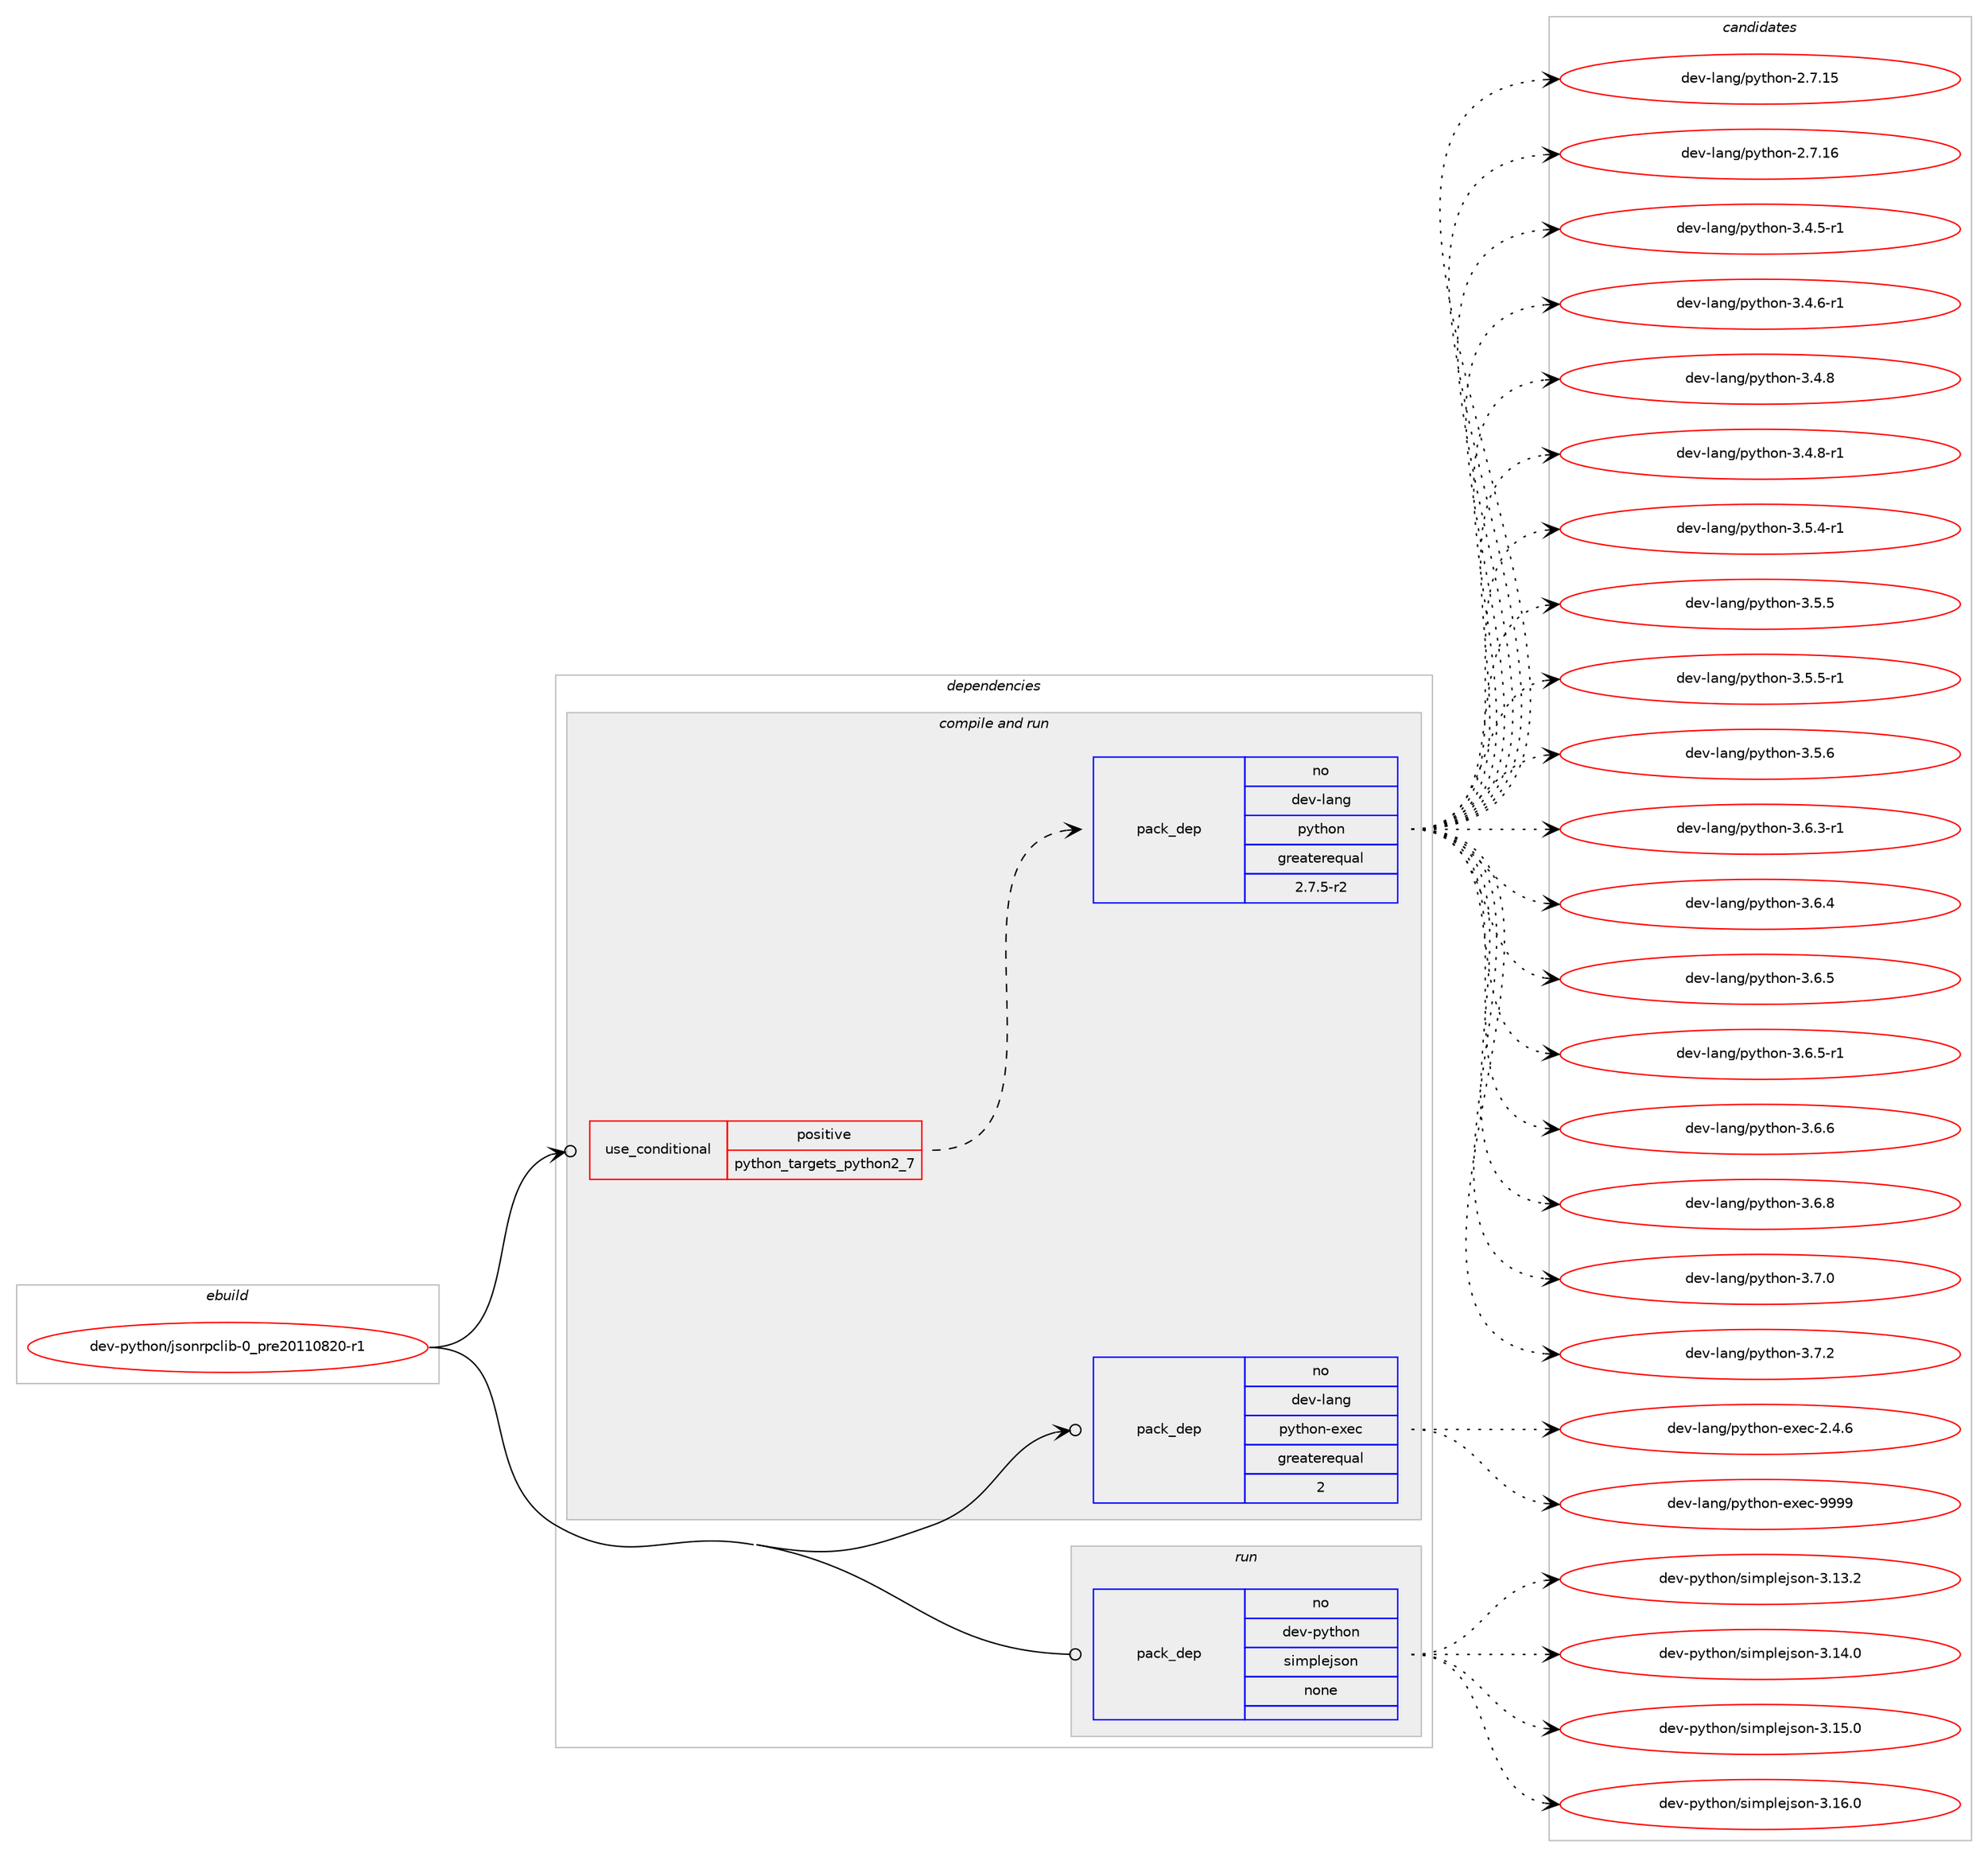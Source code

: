 digraph prolog {

# *************
# Graph options
# *************

newrank=true;
concentrate=true;
compound=true;
graph [rankdir=LR,fontname=Helvetica,fontsize=10,ranksep=1.5];#, ranksep=2.5, nodesep=0.2];
edge  [arrowhead=vee];
node  [fontname=Helvetica,fontsize=10];

# **********
# The ebuild
# **********

subgraph cluster_leftcol {
color=gray;
rank=same;
label=<<i>ebuild</i>>;
id [label="dev-python/jsonrpclib-0_pre20110820-r1", color=red, width=4, href="../dev-python/jsonrpclib-0_pre20110820-r1.svg"];
}

# ****************
# The dependencies
# ****************

subgraph cluster_midcol {
color=gray;
label=<<i>dependencies</i>>;
subgraph cluster_compile {
fillcolor="#eeeeee";
style=filled;
label=<<i>compile</i>>;
}
subgraph cluster_compileandrun {
fillcolor="#eeeeee";
style=filled;
label=<<i>compile and run</i>>;
subgraph cond376482 {
dependency1415866 [label=<<TABLE BORDER="0" CELLBORDER="1" CELLSPACING="0" CELLPADDING="4"><TR><TD ROWSPAN="3" CELLPADDING="10">use_conditional</TD></TR><TR><TD>positive</TD></TR><TR><TD>python_targets_python2_7</TD></TR></TABLE>>, shape=none, color=red];
subgraph pack1016112 {
dependency1415867 [label=<<TABLE BORDER="0" CELLBORDER="1" CELLSPACING="0" CELLPADDING="4" WIDTH="220"><TR><TD ROWSPAN="6" CELLPADDING="30">pack_dep</TD></TR><TR><TD WIDTH="110">no</TD></TR><TR><TD>dev-lang</TD></TR><TR><TD>python</TD></TR><TR><TD>greaterequal</TD></TR><TR><TD>2.7.5-r2</TD></TR></TABLE>>, shape=none, color=blue];
}
dependency1415866:e -> dependency1415867:w [weight=20,style="dashed",arrowhead="vee"];
}
id:e -> dependency1415866:w [weight=20,style="solid",arrowhead="odotvee"];
subgraph pack1016113 {
dependency1415868 [label=<<TABLE BORDER="0" CELLBORDER="1" CELLSPACING="0" CELLPADDING="4" WIDTH="220"><TR><TD ROWSPAN="6" CELLPADDING="30">pack_dep</TD></TR><TR><TD WIDTH="110">no</TD></TR><TR><TD>dev-lang</TD></TR><TR><TD>python-exec</TD></TR><TR><TD>greaterequal</TD></TR><TR><TD>2</TD></TR></TABLE>>, shape=none, color=blue];
}
id:e -> dependency1415868:w [weight=20,style="solid",arrowhead="odotvee"];
}
subgraph cluster_run {
fillcolor="#eeeeee";
style=filled;
label=<<i>run</i>>;
subgraph pack1016114 {
dependency1415869 [label=<<TABLE BORDER="0" CELLBORDER="1" CELLSPACING="0" CELLPADDING="4" WIDTH="220"><TR><TD ROWSPAN="6" CELLPADDING="30">pack_dep</TD></TR><TR><TD WIDTH="110">no</TD></TR><TR><TD>dev-python</TD></TR><TR><TD>simplejson</TD></TR><TR><TD>none</TD></TR><TR><TD></TD></TR></TABLE>>, shape=none, color=blue];
}
id:e -> dependency1415869:w [weight=20,style="solid",arrowhead="odot"];
}
}

# **************
# The candidates
# **************

subgraph cluster_choices {
rank=same;
color=gray;
label=<<i>candidates</i>>;

subgraph choice1016112 {
color=black;
nodesep=1;
choice10010111845108971101034711212111610411111045504655464953 [label="dev-lang/python-2.7.15", color=red, width=4,href="../dev-lang/python-2.7.15.svg"];
choice10010111845108971101034711212111610411111045504655464954 [label="dev-lang/python-2.7.16", color=red, width=4,href="../dev-lang/python-2.7.16.svg"];
choice1001011184510897110103471121211161041111104551465246534511449 [label="dev-lang/python-3.4.5-r1", color=red, width=4,href="../dev-lang/python-3.4.5-r1.svg"];
choice1001011184510897110103471121211161041111104551465246544511449 [label="dev-lang/python-3.4.6-r1", color=red, width=4,href="../dev-lang/python-3.4.6-r1.svg"];
choice100101118451089711010347112121116104111110455146524656 [label="dev-lang/python-3.4.8", color=red, width=4,href="../dev-lang/python-3.4.8.svg"];
choice1001011184510897110103471121211161041111104551465246564511449 [label="dev-lang/python-3.4.8-r1", color=red, width=4,href="../dev-lang/python-3.4.8-r1.svg"];
choice1001011184510897110103471121211161041111104551465346524511449 [label="dev-lang/python-3.5.4-r1", color=red, width=4,href="../dev-lang/python-3.5.4-r1.svg"];
choice100101118451089711010347112121116104111110455146534653 [label="dev-lang/python-3.5.5", color=red, width=4,href="../dev-lang/python-3.5.5.svg"];
choice1001011184510897110103471121211161041111104551465346534511449 [label="dev-lang/python-3.5.5-r1", color=red, width=4,href="../dev-lang/python-3.5.5-r1.svg"];
choice100101118451089711010347112121116104111110455146534654 [label="dev-lang/python-3.5.6", color=red, width=4,href="../dev-lang/python-3.5.6.svg"];
choice1001011184510897110103471121211161041111104551465446514511449 [label="dev-lang/python-3.6.3-r1", color=red, width=4,href="../dev-lang/python-3.6.3-r1.svg"];
choice100101118451089711010347112121116104111110455146544652 [label="dev-lang/python-3.6.4", color=red, width=4,href="../dev-lang/python-3.6.4.svg"];
choice100101118451089711010347112121116104111110455146544653 [label="dev-lang/python-3.6.5", color=red, width=4,href="../dev-lang/python-3.6.5.svg"];
choice1001011184510897110103471121211161041111104551465446534511449 [label="dev-lang/python-3.6.5-r1", color=red, width=4,href="../dev-lang/python-3.6.5-r1.svg"];
choice100101118451089711010347112121116104111110455146544654 [label="dev-lang/python-3.6.6", color=red, width=4,href="../dev-lang/python-3.6.6.svg"];
choice100101118451089711010347112121116104111110455146544656 [label="dev-lang/python-3.6.8", color=red, width=4,href="../dev-lang/python-3.6.8.svg"];
choice100101118451089711010347112121116104111110455146554648 [label="dev-lang/python-3.7.0", color=red, width=4,href="../dev-lang/python-3.7.0.svg"];
choice100101118451089711010347112121116104111110455146554650 [label="dev-lang/python-3.7.2", color=red, width=4,href="../dev-lang/python-3.7.2.svg"];
dependency1415867:e -> choice10010111845108971101034711212111610411111045504655464953:w [style=dotted,weight="100"];
dependency1415867:e -> choice10010111845108971101034711212111610411111045504655464954:w [style=dotted,weight="100"];
dependency1415867:e -> choice1001011184510897110103471121211161041111104551465246534511449:w [style=dotted,weight="100"];
dependency1415867:e -> choice1001011184510897110103471121211161041111104551465246544511449:w [style=dotted,weight="100"];
dependency1415867:e -> choice100101118451089711010347112121116104111110455146524656:w [style=dotted,weight="100"];
dependency1415867:e -> choice1001011184510897110103471121211161041111104551465246564511449:w [style=dotted,weight="100"];
dependency1415867:e -> choice1001011184510897110103471121211161041111104551465346524511449:w [style=dotted,weight="100"];
dependency1415867:e -> choice100101118451089711010347112121116104111110455146534653:w [style=dotted,weight="100"];
dependency1415867:e -> choice1001011184510897110103471121211161041111104551465346534511449:w [style=dotted,weight="100"];
dependency1415867:e -> choice100101118451089711010347112121116104111110455146534654:w [style=dotted,weight="100"];
dependency1415867:e -> choice1001011184510897110103471121211161041111104551465446514511449:w [style=dotted,weight="100"];
dependency1415867:e -> choice100101118451089711010347112121116104111110455146544652:w [style=dotted,weight="100"];
dependency1415867:e -> choice100101118451089711010347112121116104111110455146544653:w [style=dotted,weight="100"];
dependency1415867:e -> choice1001011184510897110103471121211161041111104551465446534511449:w [style=dotted,weight="100"];
dependency1415867:e -> choice100101118451089711010347112121116104111110455146544654:w [style=dotted,weight="100"];
dependency1415867:e -> choice100101118451089711010347112121116104111110455146544656:w [style=dotted,weight="100"];
dependency1415867:e -> choice100101118451089711010347112121116104111110455146554648:w [style=dotted,weight="100"];
dependency1415867:e -> choice100101118451089711010347112121116104111110455146554650:w [style=dotted,weight="100"];
}
subgraph choice1016113 {
color=black;
nodesep=1;
choice1001011184510897110103471121211161041111104510112010199455046524654 [label="dev-lang/python-exec-2.4.6", color=red, width=4,href="../dev-lang/python-exec-2.4.6.svg"];
choice10010111845108971101034711212111610411111045101120101994557575757 [label="dev-lang/python-exec-9999", color=red, width=4,href="../dev-lang/python-exec-9999.svg"];
dependency1415868:e -> choice1001011184510897110103471121211161041111104510112010199455046524654:w [style=dotted,weight="100"];
dependency1415868:e -> choice10010111845108971101034711212111610411111045101120101994557575757:w [style=dotted,weight="100"];
}
subgraph choice1016114 {
color=black;
nodesep=1;
choice100101118451121211161041111104711510510911210810110611511111045514649514650 [label="dev-python/simplejson-3.13.2", color=red, width=4,href="../dev-python/simplejson-3.13.2.svg"];
choice100101118451121211161041111104711510510911210810110611511111045514649524648 [label="dev-python/simplejson-3.14.0", color=red, width=4,href="../dev-python/simplejson-3.14.0.svg"];
choice100101118451121211161041111104711510510911210810110611511111045514649534648 [label="dev-python/simplejson-3.15.0", color=red, width=4,href="../dev-python/simplejson-3.15.0.svg"];
choice100101118451121211161041111104711510510911210810110611511111045514649544648 [label="dev-python/simplejson-3.16.0", color=red, width=4,href="../dev-python/simplejson-3.16.0.svg"];
dependency1415869:e -> choice100101118451121211161041111104711510510911210810110611511111045514649514650:w [style=dotted,weight="100"];
dependency1415869:e -> choice100101118451121211161041111104711510510911210810110611511111045514649524648:w [style=dotted,weight="100"];
dependency1415869:e -> choice100101118451121211161041111104711510510911210810110611511111045514649534648:w [style=dotted,weight="100"];
dependency1415869:e -> choice100101118451121211161041111104711510510911210810110611511111045514649544648:w [style=dotted,weight="100"];
}
}

}
